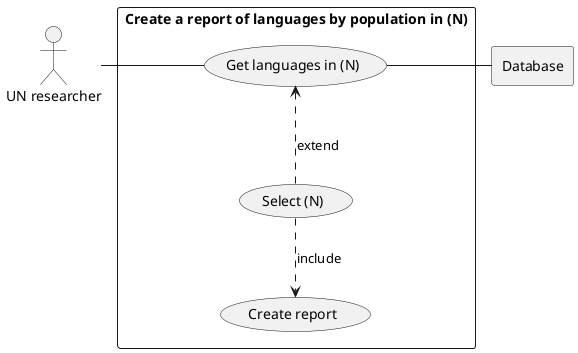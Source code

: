 @startuml

actor UR as "UN researcher"

rectangle Database

rectangle "Create a report of languages by population in (N)" {
    usecase UCG as "Get languages in (N)"
    usecase UCa as "Select (N)"
    usecase UCb as "Create report"

    UR - UCG
    UCG <.. UCa : extend
    UCa ..> UCb : include
    UCG - Database
}

@enduml